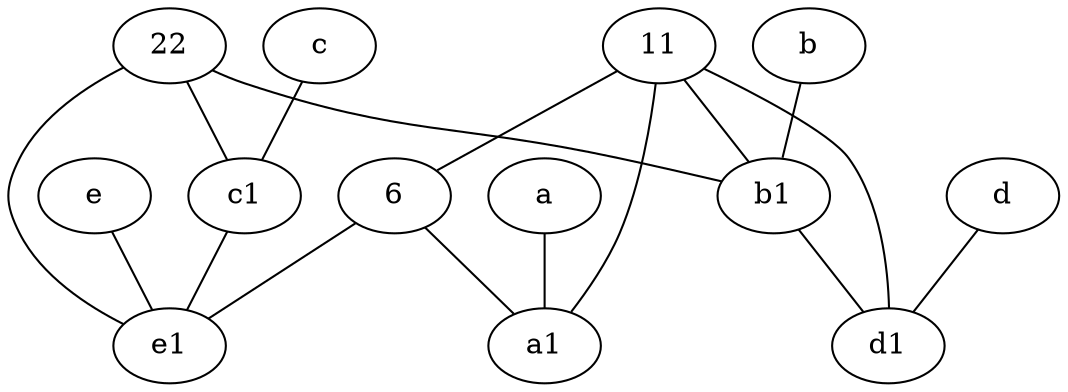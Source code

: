 graph {
	node [labelfontsize=50]
	22 [labelfontsize=50]
	d [labelfontsize=50 pos="2,5!"]
	e1 [labelfontsize=50 pos="7,7!"]
	e [labelfontsize=50 pos="7,9!"]
	a [labelfontsize=50 pos="8,2!"]
	6 [labelfontsize=50]
	d1 [labelfontsize=50 pos="3,5!"]
	b [labelfontsize=50 pos="10,4!"]
	b1 [labelfontsize=50 pos="9,4!"]
	c1 [labelfontsize=50 pos="4.5,3!"]
	11 [labelfontsize=50]
	c [labelfontsize=50 pos="4.5,2!"]
	a1 [labelfontsize=50 pos="8,3!"]
	6 -- e1
	11 -- 6
	e -- e1
	6 -- a1
	11 -- a1
	11 -- d1
	22 -- e1
	a -- a1
	c -- c1
	22 -- b1
	d -- d1
	11 -- b1
	22 -- c1
	c1 -- e1
	b1 -- d1
	b -- b1
}
